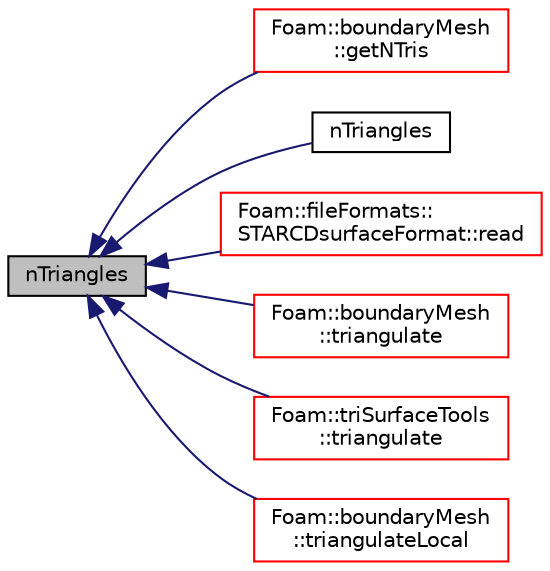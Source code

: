 digraph "nTriangles"
{
  bgcolor="transparent";
  edge [fontname="Helvetica",fontsize="10",labelfontname="Helvetica",labelfontsize="10"];
  node [fontname="Helvetica",fontsize="10",shape=record];
  rankdir="LR";
  Node1 [label="nTriangles",height=0.2,width=0.4,color="black", fillcolor="grey75", style="filled", fontcolor="black"];
  Node1 -> Node2 [dir="back",color="midnightblue",fontsize="10",style="solid",fontname="Helvetica"];
  Node2 [label="Foam::boundaryMesh\l::getNTris",height=0.2,width=0.4,color="red",URL="$a00149.html#ab53c65bfe1384d945389fff0bb65bd08",tooltip="Simple triangulation of face subset. Returns number of triangles. "];
  Node1 -> Node3 [dir="back",color="midnightblue",fontsize="10",style="solid",fontname="Helvetica"];
  Node3 [label="nTriangles",height=0.2,width=0.4,color="black",URL="$a00725.html#a61b7c9ff5dfbe00bbb7797e9a177d411",tooltip="Number of triangles after splitting. "];
  Node1 -> Node4 [dir="back",color="midnightblue",fontsize="10",style="solid",fontname="Helvetica"];
  Node4 [label="Foam::fileFormats::\lSTARCDsurfaceFormat::read",height=0.2,width=0.4,color="red",URL="$a02521.html#a464ebd67acbdff0014d4dae69e3ec4be",tooltip="Read from file. "];
  Node1 -> Node5 [dir="back",color="midnightblue",fontsize="10",style="solid",fontname="Helvetica"];
  Node5 [label="Foam::boundaryMesh\l::triangulate",height=0.2,width=0.4,color="red",URL="$a00149.html#a34bccd057e1d4e5588d84ba5d267728a",tooltip="Simple triangulation of face subset. TotalNTris is total number. "];
  Node1 -> Node6 [dir="back",color="midnightblue",fontsize="10",style="solid",fontname="Helvetica"];
  Node6 [label="Foam::triSurfaceTools\l::triangulate",height=0.2,width=0.4,color="red",URL="$a02784.html#abc610083203403b6a9406e6d0206150e",tooltip="Simple triangulation of (selected patches of) boundaryMesh. Needs. "];
  Node1 -> Node7 [dir="back",color="midnightblue",fontsize="10",style="solid",fontname="Helvetica"];
  Node7 [label="Foam::boundaryMesh\l::triangulateLocal",height=0.2,width=0.4,color="red",URL="$a00149.html#a94ee02ab438b377853721bccd5047123",tooltip="Same as triangulate but in local vertex numbering. "];
}
